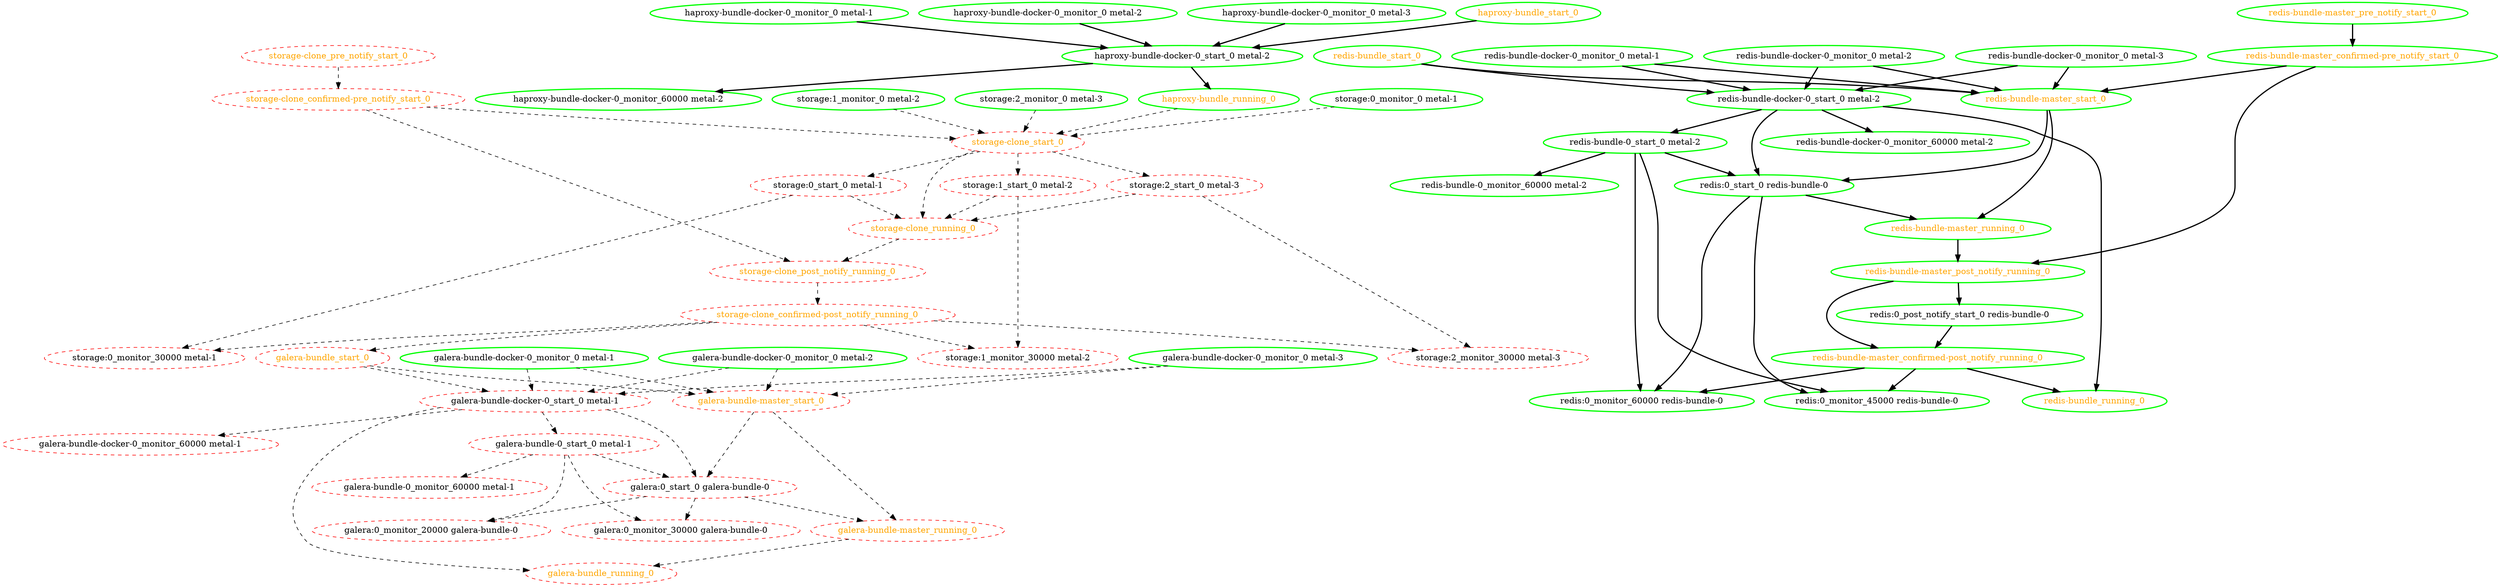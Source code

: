 digraph "g" {
"galera-bundle-0_monitor_60000 metal-1" [ style=dashed color="red" fontcolor="black"]
"galera-bundle-0_start_0 metal-1" -> "galera-bundle-0_monitor_60000 metal-1" [ style = dashed]
"galera-bundle-0_start_0 metal-1" -> "galera:0_monitor_20000 galera-bundle-0" [ style = dashed]
"galera-bundle-0_start_0 metal-1" -> "galera:0_monitor_30000 galera-bundle-0" [ style = dashed]
"galera-bundle-0_start_0 metal-1" -> "galera:0_start_0 galera-bundle-0" [ style = dashed]
"galera-bundle-0_start_0 metal-1" [ style=dashed color="red" fontcolor="black"]
"galera-bundle-docker-0_monitor_0 metal-1" -> "galera-bundle-docker-0_start_0 metal-1" [ style = dashed]
"galera-bundle-docker-0_monitor_0 metal-1" -> "galera-bundle-master_start_0" [ style = dashed]
"galera-bundle-docker-0_monitor_0 metal-1" [ style=bold color="green" fontcolor="black"]
"galera-bundle-docker-0_monitor_0 metal-2" -> "galera-bundle-docker-0_start_0 metal-1" [ style = dashed]
"galera-bundle-docker-0_monitor_0 metal-2" -> "galera-bundle-master_start_0" [ style = dashed]
"galera-bundle-docker-0_monitor_0 metal-2" [ style=bold color="green" fontcolor="black"]
"galera-bundle-docker-0_monitor_0 metal-3" -> "galera-bundle-docker-0_start_0 metal-1" [ style = dashed]
"galera-bundle-docker-0_monitor_0 metal-3" -> "galera-bundle-master_start_0" [ style = dashed]
"galera-bundle-docker-0_monitor_0 metal-3" [ style=bold color="green" fontcolor="black"]
"galera-bundle-docker-0_monitor_60000 metal-1" [ style=dashed color="red" fontcolor="black"]
"galera-bundle-docker-0_start_0 metal-1" -> "galera-bundle-0_start_0 metal-1" [ style = dashed]
"galera-bundle-docker-0_start_0 metal-1" -> "galera-bundle-docker-0_monitor_60000 metal-1" [ style = dashed]
"galera-bundle-docker-0_start_0 metal-1" -> "galera-bundle_running_0" [ style = dashed]
"galera-bundle-docker-0_start_0 metal-1" -> "galera:0_start_0 galera-bundle-0" [ style = dashed]
"galera-bundle-docker-0_start_0 metal-1" [ style=dashed color="red" fontcolor="black"]
"galera-bundle-master_running_0" -> "galera-bundle_running_0" [ style = dashed]
"galera-bundle-master_running_0" [ style=dashed color="red" fontcolor="orange"]
"galera-bundle-master_start_0" -> "galera-bundle-master_running_0" [ style = dashed]
"galera-bundle-master_start_0" -> "galera:0_start_0 galera-bundle-0" [ style = dashed]
"galera-bundle-master_start_0" [ style=dashed color="red" fontcolor="orange"]
"galera-bundle_running_0" [ style=dashed color="red" fontcolor="orange"]
"galera-bundle_start_0" -> "galera-bundle-docker-0_start_0 metal-1" [ style = dashed]
"galera-bundle_start_0" -> "galera-bundle-master_start_0" [ style = dashed]
"galera-bundle_start_0" [ style=dashed color="red" fontcolor="orange"]
"galera:0_monitor_20000 galera-bundle-0" [ style=dashed color="red" fontcolor="black"]
"galera:0_monitor_30000 galera-bundle-0" [ style=dashed color="red" fontcolor="black"]
"galera:0_start_0 galera-bundle-0" -> "galera-bundle-master_running_0" [ style = dashed]
"galera:0_start_0 galera-bundle-0" -> "galera:0_monitor_20000 galera-bundle-0" [ style = dashed]
"galera:0_start_0 galera-bundle-0" -> "galera:0_monitor_30000 galera-bundle-0" [ style = dashed]
"galera:0_start_0 galera-bundle-0" [ style=dashed color="red" fontcolor="black"]
"haproxy-bundle-docker-0_monitor_0 metal-1" -> "haproxy-bundle-docker-0_start_0 metal-2" [ style = bold]
"haproxy-bundle-docker-0_monitor_0 metal-1" [ style=bold color="green" fontcolor="black"]
"haproxy-bundle-docker-0_monitor_0 metal-2" -> "haproxy-bundle-docker-0_start_0 metal-2" [ style = bold]
"haproxy-bundle-docker-0_monitor_0 metal-2" [ style=bold color="green" fontcolor="black"]
"haproxy-bundle-docker-0_monitor_0 metal-3" -> "haproxy-bundle-docker-0_start_0 metal-2" [ style = bold]
"haproxy-bundle-docker-0_monitor_0 metal-3" [ style=bold color="green" fontcolor="black"]
"haproxy-bundle-docker-0_monitor_60000 metal-2" [ style=bold color="green" fontcolor="black"]
"haproxy-bundle-docker-0_start_0 metal-2" -> "haproxy-bundle-docker-0_monitor_60000 metal-2" [ style = bold]
"haproxy-bundle-docker-0_start_0 metal-2" -> "haproxy-bundle_running_0" [ style = bold]
"haproxy-bundle-docker-0_start_0 metal-2" [ style=bold color="green" fontcolor="black"]
"haproxy-bundle_running_0" -> "storage-clone_start_0" [ style = dashed]
"haproxy-bundle_running_0" [ style=bold color="green" fontcolor="orange"]
"haproxy-bundle_start_0" -> "haproxy-bundle-docker-0_start_0 metal-2" [ style = bold]
"haproxy-bundle_start_0" [ style=bold color="green" fontcolor="orange"]
"redis-bundle-0_monitor_60000 metal-2" [ style=bold color="green" fontcolor="black"]
"redis-bundle-0_start_0 metal-2" -> "redis-bundle-0_monitor_60000 metal-2" [ style = bold]
"redis-bundle-0_start_0 metal-2" -> "redis:0_monitor_45000 redis-bundle-0" [ style = bold]
"redis-bundle-0_start_0 metal-2" -> "redis:0_monitor_60000 redis-bundle-0" [ style = bold]
"redis-bundle-0_start_0 metal-2" -> "redis:0_start_0 redis-bundle-0" [ style = bold]
"redis-bundle-0_start_0 metal-2" [ style=bold color="green" fontcolor="black"]
"redis-bundle-docker-0_monitor_0 metal-1" -> "redis-bundle-docker-0_start_0 metal-2" [ style = bold]
"redis-bundle-docker-0_monitor_0 metal-1" -> "redis-bundle-master_start_0" [ style = bold]
"redis-bundle-docker-0_monitor_0 metal-1" [ style=bold color="green" fontcolor="black"]
"redis-bundle-docker-0_monitor_0 metal-2" -> "redis-bundle-docker-0_start_0 metal-2" [ style = bold]
"redis-bundle-docker-0_monitor_0 metal-2" -> "redis-bundle-master_start_0" [ style = bold]
"redis-bundle-docker-0_monitor_0 metal-2" [ style=bold color="green" fontcolor="black"]
"redis-bundle-docker-0_monitor_0 metal-3" -> "redis-bundle-docker-0_start_0 metal-2" [ style = bold]
"redis-bundle-docker-0_monitor_0 metal-3" -> "redis-bundle-master_start_0" [ style = bold]
"redis-bundle-docker-0_monitor_0 metal-3" [ style=bold color="green" fontcolor="black"]
"redis-bundle-docker-0_monitor_60000 metal-2" [ style=bold color="green" fontcolor="black"]
"redis-bundle-docker-0_start_0 metal-2" -> "redis-bundle-0_start_0 metal-2" [ style = bold]
"redis-bundle-docker-0_start_0 metal-2" -> "redis-bundle-docker-0_monitor_60000 metal-2" [ style = bold]
"redis-bundle-docker-0_start_0 metal-2" -> "redis-bundle_running_0" [ style = bold]
"redis-bundle-docker-0_start_0 metal-2" -> "redis:0_start_0 redis-bundle-0" [ style = bold]
"redis-bundle-docker-0_start_0 metal-2" [ style=bold color="green" fontcolor="black"]
"redis-bundle-master_confirmed-post_notify_running_0" -> "redis-bundle_running_0" [ style = bold]
"redis-bundle-master_confirmed-post_notify_running_0" -> "redis:0_monitor_45000 redis-bundle-0" [ style = bold]
"redis-bundle-master_confirmed-post_notify_running_0" -> "redis:0_monitor_60000 redis-bundle-0" [ style = bold]
"redis-bundle-master_confirmed-post_notify_running_0" [ style=bold color="green" fontcolor="orange"]
"redis-bundle-master_confirmed-pre_notify_start_0" -> "redis-bundle-master_post_notify_running_0" [ style = bold]
"redis-bundle-master_confirmed-pre_notify_start_0" -> "redis-bundle-master_start_0" [ style = bold]
"redis-bundle-master_confirmed-pre_notify_start_0" [ style=bold color="green" fontcolor="orange"]
"redis-bundle-master_post_notify_running_0" -> "redis-bundle-master_confirmed-post_notify_running_0" [ style = bold]
"redis-bundle-master_post_notify_running_0" -> "redis:0_post_notify_start_0 redis-bundle-0" [ style = bold]
"redis-bundle-master_post_notify_running_0" [ style=bold color="green" fontcolor="orange"]
"redis-bundle-master_pre_notify_start_0" -> "redis-bundle-master_confirmed-pre_notify_start_0" [ style = bold]
"redis-bundle-master_pre_notify_start_0" [ style=bold color="green" fontcolor="orange"]
"redis-bundle-master_running_0" -> "redis-bundle-master_post_notify_running_0" [ style = bold]
"redis-bundle-master_running_0" [ style=bold color="green" fontcolor="orange"]
"redis-bundle-master_start_0" -> "redis-bundle-master_running_0" [ style = bold]
"redis-bundle-master_start_0" -> "redis:0_start_0 redis-bundle-0" [ style = bold]
"redis-bundle-master_start_0" [ style=bold color="green" fontcolor="orange"]
"redis-bundle_running_0" [ style=bold color="green" fontcolor="orange"]
"redis-bundle_start_0" -> "redis-bundle-docker-0_start_0 metal-2" [ style = bold]
"redis-bundle_start_0" -> "redis-bundle-master_start_0" [ style = bold]
"redis-bundle_start_0" [ style=bold color="green" fontcolor="orange"]
"redis:0_monitor_45000 redis-bundle-0" [ style=bold color="green" fontcolor="black"]
"redis:0_monitor_60000 redis-bundle-0" [ style=bold color="green" fontcolor="black"]
"redis:0_post_notify_start_0 redis-bundle-0" -> "redis-bundle-master_confirmed-post_notify_running_0" [ style = bold]
"redis:0_post_notify_start_0 redis-bundle-0" [ style=bold color="green" fontcolor="black"]
"redis:0_start_0 redis-bundle-0" -> "redis-bundle-master_running_0" [ style = bold]
"redis:0_start_0 redis-bundle-0" -> "redis:0_monitor_45000 redis-bundle-0" [ style = bold]
"redis:0_start_0 redis-bundle-0" -> "redis:0_monitor_60000 redis-bundle-0" [ style = bold]
"redis:0_start_0 redis-bundle-0" [ style=bold color="green" fontcolor="black"]
"storage-clone_confirmed-post_notify_running_0" -> "galera-bundle_start_0" [ style = dashed]
"storage-clone_confirmed-post_notify_running_0" -> "storage:0_monitor_30000 metal-1" [ style = dashed]
"storage-clone_confirmed-post_notify_running_0" -> "storage:1_monitor_30000 metal-2" [ style = dashed]
"storage-clone_confirmed-post_notify_running_0" -> "storage:2_monitor_30000 metal-3" [ style = dashed]
"storage-clone_confirmed-post_notify_running_0" [ style=dashed color="red" fontcolor="orange"]
"storage-clone_confirmed-pre_notify_start_0" -> "storage-clone_post_notify_running_0" [ style = dashed]
"storage-clone_confirmed-pre_notify_start_0" -> "storage-clone_start_0" [ style = dashed]
"storage-clone_confirmed-pre_notify_start_0" [ style=dashed color="red" fontcolor="orange"]
"storage-clone_post_notify_running_0" -> "storage-clone_confirmed-post_notify_running_0" [ style = dashed]
"storage-clone_post_notify_running_0" [ style=dashed color="red" fontcolor="orange"]
"storage-clone_pre_notify_start_0" -> "storage-clone_confirmed-pre_notify_start_0" [ style = dashed]
"storage-clone_pre_notify_start_0" [ style=dashed color="red" fontcolor="orange"]
"storage-clone_running_0" -> "storage-clone_post_notify_running_0" [ style = dashed]
"storage-clone_running_0" [ style=dashed color="red" fontcolor="orange"]
"storage-clone_start_0" -> "storage-clone_running_0" [ style = dashed]
"storage-clone_start_0" -> "storage:0_start_0 metal-1" [ style = dashed]
"storage-clone_start_0" -> "storage:1_start_0 metal-2" [ style = dashed]
"storage-clone_start_0" -> "storage:2_start_0 metal-3" [ style = dashed]
"storage-clone_start_0" [ style=dashed color="red" fontcolor="orange"]
"storage:0_monitor_0 metal-1" -> "storage-clone_start_0" [ style = dashed]
"storage:0_monitor_0 metal-1" [ style=bold color="green" fontcolor="black"]
"storage:0_monitor_30000 metal-1" [ style=dashed color="red" fontcolor="black"]
"storage:0_start_0 metal-1" -> "storage-clone_running_0" [ style = dashed]
"storage:0_start_0 metal-1" -> "storage:0_monitor_30000 metal-1" [ style = dashed]
"storage:0_start_0 metal-1" [ style=dashed color="red" fontcolor="black"]
"storage:1_monitor_0 metal-2" -> "storage-clone_start_0" [ style = dashed]
"storage:1_monitor_0 metal-2" [ style=bold color="green" fontcolor="black"]
"storage:1_monitor_30000 metal-2" [ style=dashed color="red" fontcolor="black"]
"storage:1_start_0 metal-2" -> "storage-clone_running_0" [ style = dashed]
"storage:1_start_0 metal-2" -> "storage:1_monitor_30000 metal-2" [ style = dashed]
"storage:1_start_0 metal-2" [ style=dashed color="red" fontcolor="black"]
"storage:2_monitor_0 metal-3" -> "storage-clone_start_0" [ style = dashed]
"storage:2_monitor_0 metal-3" [ style=bold color="green" fontcolor="black"]
"storage:2_monitor_30000 metal-3" [ style=dashed color="red" fontcolor="black"]
"storage:2_start_0 metal-3" -> "storage-clone_running_0" [ style = dashed]
"storage:2_start_0 metal-3" -> "storage:2_monitor_30000 metal-3" [ style = dashed]
"storage:2_start_0 metal-3" [ style=dashed color="red" fontcolor="black"]
}
